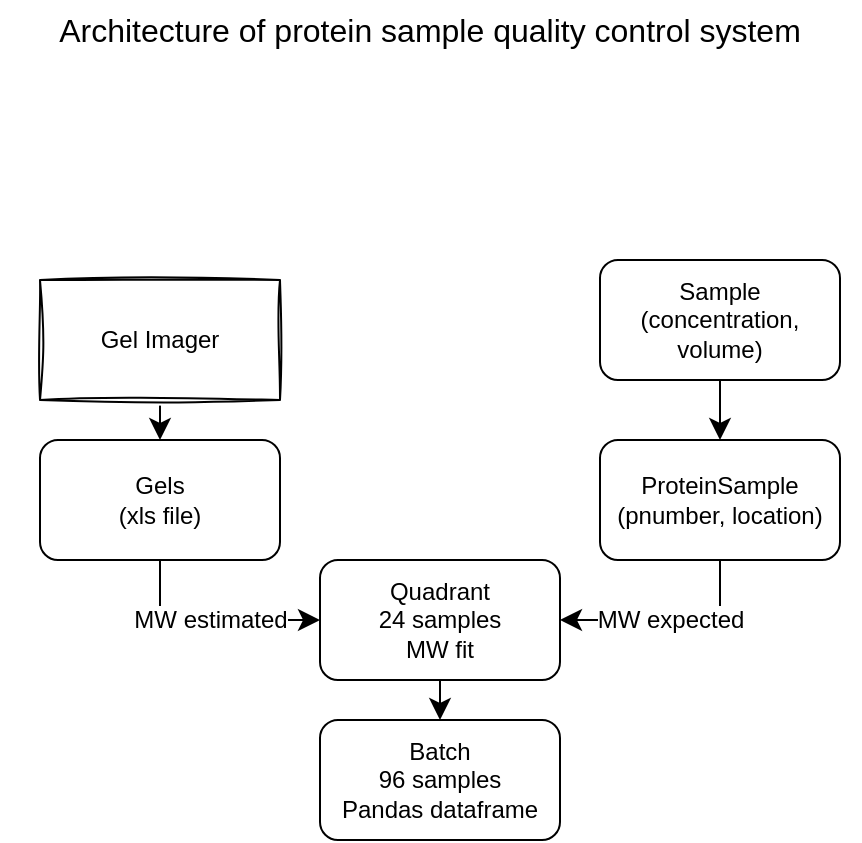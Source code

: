 <mxfile version="21.6.6" type="github">
  <diagram name="Page-1" id="L1FIQez9ral5AGtTdEEH">
    <mxGraphModel dx="972" dy="632" grid="1" gridSize="10" guides="1" tooltips="1" connect="1" arrows="1" fold="1" page="1" pageScale="1" pageWidth="827" pageHeight="1169" math="0" shadow="0">
      <root>
        <mxCell id="0" />
        <mxCell id="1" parent="0" />
        <mxCell id="PLHJXI5mS-4dq4cflkhg-11" style="edgeStyle=none;curved=1;rounded=0;orthogonalLoop=1;jettySize=auto;html=1;exitX=0.5;exitY=1;exitDx=0;exitDy=0;entryX=0.5;entryY=0;entryDx=0;entryDy=0;fontSize=12;startSize=8;endSize=8;" edge="1" parent="1" source="PLHJXI5mS-4dq4cflkhg-1" target="PLHJXI5mS-4dq4cflkhg-2">
          <mxGeometry relative="1" as="geometry" />
        </mxCell>
        <mxCell id="PLHJXI5mS-4dq4cflkhg-1" value="Sample&lt;br&gt;(concentration, volume)" style="rounded=1;whiteSpace=wrap;html=1;" vertex="1" parent="1">
          <mxGeometry x="500" y="180" width="120" height="60" as="geometry" />
        </mxCell>
        <mxCell id="PLHJXI5mS-4dq4cflkhg-9" value="MW expected" style="edgeStyle=orthogonalEdgeStyle;rounded=0;orthogonalLoop=1;jettySize=auto;html=1;exitX=0.5;exitY=1;exitDx=0;exitDy=0;entryX=1;entryY=0.5;entryDx=0;entryDy=0;fontSize=12;startSize=8;endSize=8;" edge="1" parent="1" source="PLHJXI5mS-4dq4cflkhg-2" target="PLHJXI5mS-4dq4cflkhg-4">
          <mxGeometry relative="1" as="geometry" />
        </mxCell>
        <mxCell id="PLHJXI5mS-4dq4cflkhg-2" value="ProteinSample&lt;br&gt;(pnumber, location)" style="rounded=1;whiteSpace=wrap;html=1;" vertex="1" parent="1">
          <mxGeometry x="500" y="270" width="120" height="60" as="geometry" />
        </mxCell>
        <mxCell id="PLHJXI5mS-4dq4cflkhg-8" value="MW estimated" style="edgeStyle=orthogonalEdgeStyle;rounded=0;orthogonalLoop=1;jettySize=auto;html=1;fontSize=12;startSize=8;endSize=8;entryX=0;entryY=0.5;entryDx=0;entryDy=0;exitX=0.5;exitY=1;exitDx=0;exitDy=0;" edge="1" parent="1" source="PLHJXI5mS-4dq4cflkhg-3" target="PLHJXI5mS-4dq4cflkhg-4">
          <mxGeometry relative="1" as="geometry">
            <mxPoint x="280" y="450" as="targetPoint" />
          </mxGeometry>
        </mxCell>
        <mxCell id="PLHJXI5mS-4dq4cflkhg-3" value="Gels&lt;br&gt;(xls file)" style="rounded=1;whiteSpace=wrap;html=1;" vertex="1" parent="1">
          <mxGeometry x="220" y="270" width="120" height="60" as="geometry" />
        </mxCell>
        <mxCell id="PLHJXI5mS-4dq4cflkhg-13" style="edgeStyle=none;curved=1;rounded=0;orthogonalLoop=1;jettySize=auto;html=1;exitX=0.5;exitY=1;exitDx=0;exitDy=0;fontSize=12;startSize=8;endSize=8;" edge="1" parent="1" source="PLHJXI5mS-4dq4cflkhg-4" target="PLHJXI5mS-4dq4cflkhg-5">
          <mxGeometry relative="1" as="geometry" />
        </mxCell>
        <mxCell id="PLHJXI5mS-4dq4cflkhg-4" value="Quadrant&lt;br&gt;24 samples&lt;br&gt;MW fit" style="rounded=1;whiteSpace=wrap;html=1;" vertex="1" parent="1">
          <mxGeometry x="360" y="330" width="120" height="60" as="geometry" />
        </mxCell>
        <mxCell id="PLHJXI5mS-4dq4cflkhg-5" value="Batch&lt;br&gt;96 samples&lt;br&gt;Pandas dataframe" style="rounded=1;whiteSpace=wrap;html=1;" vertex="1" parent="1">
          <mxGeometry x="360" y="410" width="120" height="60" as="geometry" />
        </mxCell>
        <mxCell id="PLHJXI5mS-4dq4cflkhg-14" value="Architecture of protein sample quality control system" style="text;strokeColor=none;fillColor=none;html=1;align=center;verticalAlign=middle;whiteSpace=wrap;rounded=0;fontSize=16;" vertex="1" parent="1">
          <mxGeometry x="200" y="50" width="430" height="30" as="geometry" />
        </mxCell>
        <mxCell id="PLHJXI5mS-4dq4cflkhg-18" style="edgeStyle=none;curved=1;rounded=0;orthogonalLoop=1;jettySize=auto;html=1;exitX=0.5;exitY=1;exitDx=0;exitDy=0;entryX=0.5;entryY=0;entryDx=0;entryDy=0;fontSize=12;startSize=8;endSize=8;" edge="1" parent="1" source="PLHJXI5mS-4dq4cflkhg-15" target="PLHJXI5mS-4dq4cflkhg-3">
          <mxGeometry relative="1" as="geometry" />
        </mxCell>
        <mxCell id="PLHJXI5mS-4dq4cflkhg-15" value="Gel Imager" style="rounded=0;whiteSpace=wrap;html=1;glass=0;sketch=1;curveFitting=1;jiggle=2;" vertex="1" parent="1">
          <mxGeometry x="220" y="190" width="120" height="60" as="geometry" />
        </mxCell>
      </root>
    </mxGraphModel>
  </diagram>
</mxfile>
